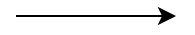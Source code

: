 <mxfile version="12.6.5" type="device"><diagram id="ggUhMpX7icMQqKa76oHf" name="Page-1"><mxGraphModel dx="442" dy="300" grid="1" gridSize="10" guides="1" tooltips="1" connect="1" arrows="1" fold="1" page="1" pageScale="1" pageWidth="850" pageHeight="1100" math="0" shadow="0"><root><mxCell id="0"/><mxCell id="1" parent="0"/><mxCell id="neG7IDJqX8jsckLwCBkv-1" value="" style="endArrow=classic;html=1;" edge="1" parent="1"><mxGeometry width="50" height="50" relative="1" as="geometry"><mxPoint x="40" y="80" as="sourcePoint"/><mxPoint x="120" y="80" as="targetPoint"/></mxGeometry></mxCell></root></mxGraphModel></diagram></mxfile>